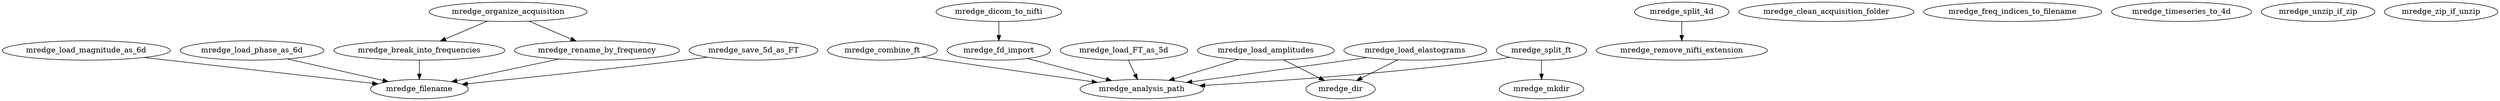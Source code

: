 /* Created by mdot for Matlab */
digraph m2html {
  mredge_break_into_frequencies -> mredge_filename;
  mredge_combine_ft -> mredge_analysis_path;
  mredge_dicom_to_nifti -> mredge_fd_import;
  mredge_fd_import -> mredge_analysis_path;
  mredge_load_FT_as_5d -> mredge_analysis_path;
  mredge_load_amplitudes -> mredge_analysis_path;
  mredge_load_amplitudes -> mredge_dir;
  mredge_load_elastograms -> mredge_analysis_path;
  mredge_load_elastograms -> mredge_dir;
  mredge_load_magnitude_as_6d -> mredge_filename;
  mredge_load_phase_as_6d -> mredge_filename;
  mredge_organize_acquisition -> mredge_break_into_frequencies;
  mredge_organize_acquisition -> mredge_rename_by_frequency;
  mredge_rename_by_frequency -> mredge_filename;
  mredge_save_5d_as_FT -> mredge_filename;
  mredge_split_4d -> mredge_remove_nifti_extension;
  mredge_split_ft -> mredge_analysis_path;
  mredge_split_ft -> mredge_mkdir;

  mredge_analysis_path [URL="mredge_analysis_path.html"];
  mredge_break_into_frequencies [URL="mredge_break_into_frequencies.html"];
  mredge_clean_acquisition_folder [URL="mredge_clean_acquisition_folder.html"];
  mredge_combine_ft [URL="mredge_combine_ft.html"];
  mredge_dicom_to_nifti [URL="mredge_dicom_to_nifti.html"];
  mredge_dir [URL="mredge_dir.html"];
  mredge_fd_import [URL="mredge_fd_import.html"];
  mredge_filename [URL="mredge_filename.html"];
  mredge_freq_indices_to_filename [URL="mredge_freq_indices_to_filename.html"];
  mredge_load_FT_as_5d [URL="mredge_load_FT_as_5d.html"];
  mredge_load_amplitudes [URL="mredge_load_amplitudes.html"];
  mredge_load_elastograms [URL="mredge_load_elastograms.html"];
  mredge_load_magnitude_as_6d [URL="mredge_load_magnitude_as_6d.html"];
  mredge_load_phase_as_6d [URL="mredge_load_phase_as_6d.html"];
  mredge_mkdir [URL="mredge_mkdir.html"];
  mredge_organize_acquisition [URL="mredge_organize_acquisition.html"];
  mredge_remove_nifti_extension [URL="mredge_remove_nifti_extension.html"];
  mredge_rename_by_frequency [URL="mredge_rename_by_frequency.html"];
  mredge_save_5d_as_FT [URL="mredge_save_5d_as_FT.html"];
  mredge_split_4d [URL="mredge_split_4d.html"];
  mredge_split_ft [URL="mredge_split_ft.html"];
  mredge_timeseries_to_4d [URL="mredge_timeseries_to_4d.html"];
  mredge_unzip_if_zip [URL="mredge_unzip_if_zip.html"];
  mredge_zip_if_unzip [URL="mredge_zip_if_unzip.html"];
}